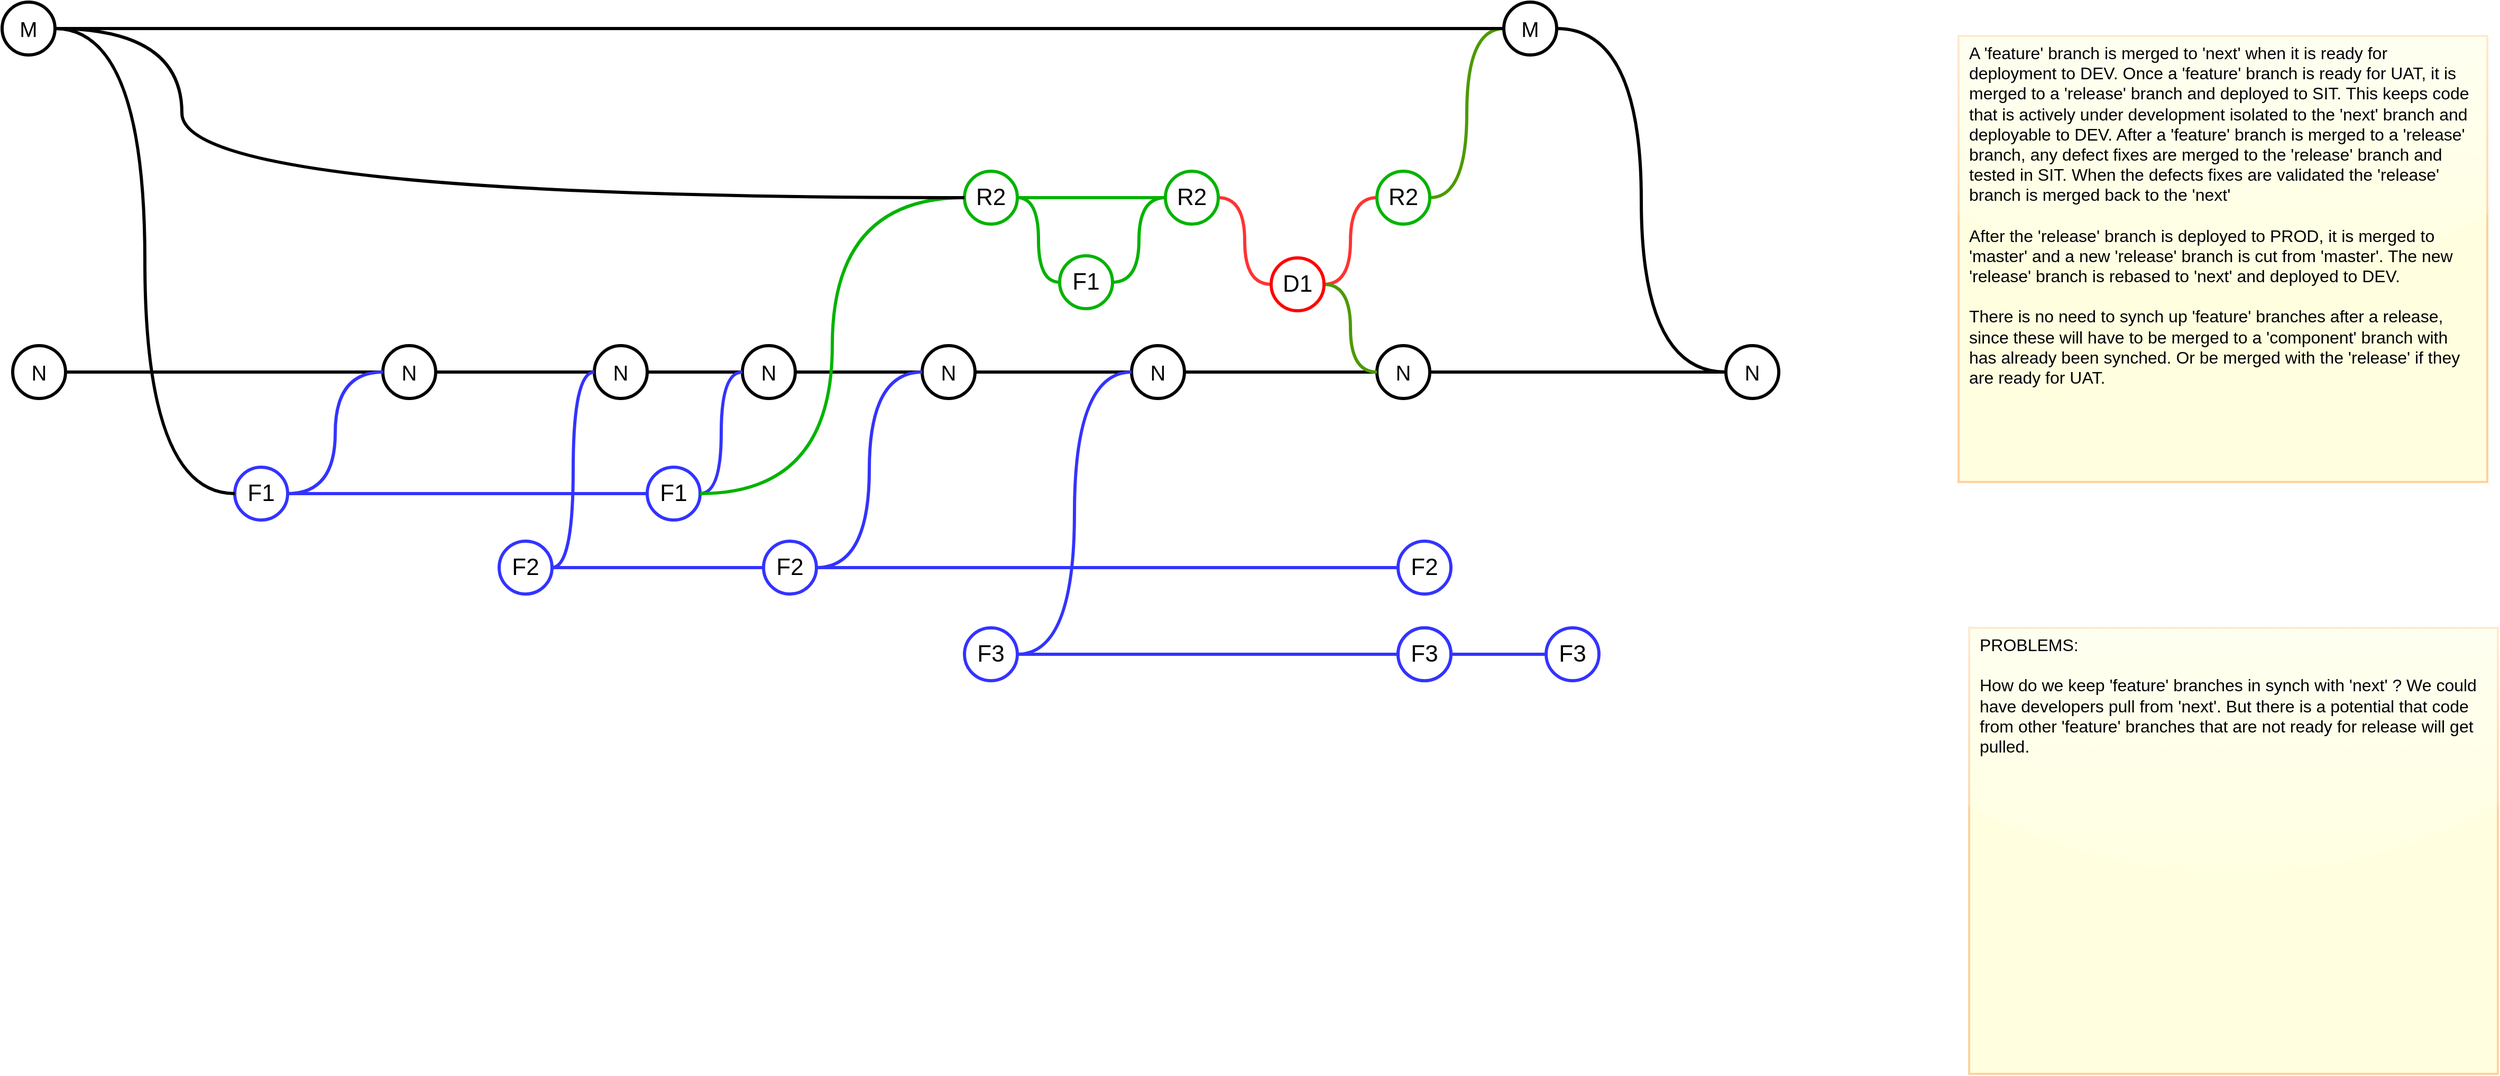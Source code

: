 <mxfile version="16.4.3" type="github">
  <diagram name="release" id="SDYwkOnSaY7hF5fSzO1D">
    <mxGraphModel dx="1497" dy="559" grid="1" gridSize="10" guides="1" tooltips="1" connect="1" arrows="1" fold="1" page="1" pageScale="1" pageWidth="413" pageHeight="291" math="0" shadow="0">
      <root>
        <mxCell id="_iJ6i44_C3ucZC2toOJO-0" />
        <mxCell id="_iJ6i44_C3ucZC2toOJO-1" parent="_iJ6i44_C3ucZC2toOJO-0" />
        <mxCell id="_iJ6i44_C3ucZC2toOJO-3" value="N" style="ellipse;whiteSpace=wrap;html=1;aspect=fixed;fontSize=20;strokeWidth=3;" parent="_iJ6i44_C3ucZC2toOJO-1" vertex="1">
          <mxGeometry x="60" y="843" width="50" height="50" as="geometry" />
        </mxCell>
        <mxCell id="_iJ6i44_C3ucZC2toOJO-5" style="edgeStyle=orthogonalEdgeStyle;curved=1;rounded=0;orthogonalLoop=1;jettySize=auto;html=1;entryX=0;entryY=0.5;entryDx=0;entryDy=0;fontSize=20;endArrow=none;endFill=0;strokeColor=#000000;strokeWidth=3;" parent="_iJ6i44_C3ucZC2toOJO-1" source="_iJ6i44_C3ucZC2toOJO-6" target="_iJ6i44_C3ucZC2toOJO-17" edge="1">
          <mxGeometry relative="1" as="geometry" />
        </mxCell>
        <mxCell id="_iJ6i44_C3ucZC2toOJO-6" value="N" style="ellipse;whiteSpace=wrap;html=1;aspect=fixed;fontSize=20;strokeWidth=3;" parent="_iJ6i44_C3ucZC2toOJO-1" vertex="1">
          <mxGeometry x="410" y="843" width="50" height="50" as="geometry" />
        </mxCell>
        <mxCell id="_iJ6i44_C3ucZC2toOJO-7" style="edgeStyle=orthogonalEdgeStyle;curved=1;rounded=0;orthogonalLoop=1;jettySize=auto;html=1;exitX=1;exitY=0.5;exitDx=0;exitDy=0;entryX=0;entryY=0.5;entryDx=0;entryDy=0;fontSize=38;endArrow=none;endFill=0;strokeWidth=3;" parent="_iJ6i44_C3ucZC2toOJO-1" source="_iJ6i44_C3ucZC2toOJO-3" target="_iJ6i44_C3ucZC2toOJO-6" edge="1">
          <mxGeometry x="140" y="518" as="geometry" />
        </mxCell>
        <mxCell id="_iJ6i44_C3ucZC2toOJO-8" style="edgeStyle=orthogonalEdgeStyle;curved=1;rounded=0;orthogonalLoop=1;jettySize=auto;html=1;entryX=0;entryY=0.5;entryDx=0;entryDy=0;fontSize=24;endArrow=none;endFill=0;strokeWidth=3;strokeColor=#3333FF;" parent="_iJ6i44_C3ucZC2toOJO-1" source="_iJ6i44_C3ucZC2toOJO-12" target="_iJ6i44_C3ucZC2toOJO-6" edge="1">
          <mxGeometry x="140" y="518" as="geometry" />
        </mxCell>
        <mxCell id="_iJ6i44_C3ucZC2toOJO-9" style="edgeStyle=orthogonalEdgeStyle;curved=1;rounded=0;orthogonalLoop=1;jettySize=auto;html=1;entryX=0;entryY=0.5;entryDx=0;entryDy=0;fontSize=20;endArrow=none;endFill=0;strokeColor=#3333FF;strokeWidth=3;" parent="_iJ6i44_C3ucZC2toOJO-1" source="_iJ6i44_C3ucZC2toOJO-12" target="_iJ6i44_C3ucZC2toOJO-19" edge="1">
          <mxGeometry relative="1" as="geometry" />
        </mxCell>
        <mxCell id="_iJ6i44_C3ucZC2toOJO-12" value="F1" style="ellipse;whiteSpace=wrap;html=1;aspect=fixed;fontSize=22;strokeWidth=3;strokeColor=#3333FF;" parent="_iJ6i44_C3ucZC2toOJO-1" vertex="1">
          <mxGeometry x="270" y="958" width="50" height="50" as="geometry" />
        </mxCell>
        <mxCell id="_iJ6i44_C3ucZC2toOJO-14" style="edgeStyle=orthogonalEdgeStyle;curved=1;rounded=0;orthogonalLoop=1;jettySize=auto;html=1;entryX=0;entryY=0.5;entryDx=0;entryDy=0;fontSize=20;endArrow=none;endFill=0;strokeColor=#3333FF;strokeWidth=3;" parent="_iJ6i44_C3ucZC2toOJO-1" source="_iJ6i44_C3ucZC2toOJO-16" target="_iJ6i44_C3ucZC2toOJO-42" edge="1">
          <mxGeometry relative="1" as="geometry" />
        </mxCell>
        <mxCell id="_iJ6i44_C3ucZC2toOJO-16" value="F2" style="ellipse;whiteSpace=wrap;html=1;aspect=fixed;fontSize=22;strokeWidth=3;strokeColor=#3333FF;" parent="_iJ6i44_C3ucZC2toOJO-1" vertex="1">
          <mxGeometry x="520" y="1028" width="50" height="50" as="geometry" />
        </mxCell>
        <mxCell id="_iJ6i44_C3ucZC2toOJO-17" value="N" style="ellipse;whiteSpace=wrap;html=1;aspect=fixed;fontSize=20;strokeWidth=3;" parent="_iJ6i44_C3ucZC2toOJO-1" vertex="1">
          <mxGeometry x="610" y="843" width="50" height="50" as="geometry" />
        </mxCell>
        <mxCell id="_iJ6i44_C3ucZC2toOJO-18" style="edgeStyle=orthogonalEdgeStyle;curved=1;rounded=0;orthogonalLoop=1;jettySize=auto;html=1;fontSize=20;endArrow=none;endFill=0;strokeWidth=3;entryX=0;entryY=0.5;entryDx=0;entryDy=0;strokeColor=#3333FF;" parent="_iJ6i44_C3ucZC2toOJO-1" source="_iJ6i44_C3ucZC2toOJO-16" target="_iJ6i44_C3ucZC2toOJO-17" edge="1">
          <mxGeometry x="140" y="518" as="geometry" />
        </mxCell>
        <mxCell id="_iJ6i44_C3ucZC2toOJO-19" value="F1" style="ellipse;whiteSpace=wrap;html=1;aspect=fixed;fontSize=22;strokeWidth=3;strokeColor=#3333FF;" parent="_iJ6i44_C3ucZC2toOJO-1" vertex="1">
          <mxGeometry x="660" y="958" width="50" height="50" as="geometry" />
        </mxCell>
        <mxCell id="_iJ6i44_C3ucZC2toOJO-20" style="edgeStyle=orthogonalEdgeStyle;curved=1;rounded=0;orthogonalLoop=1;jettySize=auto;html=1;entryX=0;entryY=0.5;entryDx=0;entryDy=0;fontSize=20;endArrow=none;endFill=0;strokeColor=#000000;strokeWidth=3;" parent="_iJ6i44_C3ucZC2toOJO-1" source="_iJ6i44_C3ucZC2toOJO-22" target="_iJ6i44_C3ucZC2toOJO-39" edge="1">
          <mxGeometry relative="1" as="geometry" />
        </mxCell>
        <mxCell id="_iJ6i44_C3ucZC2toOJO-22" value="N" style="ellipse;whiteSpace=wrap;html=1;aspect=fixed;fontSize=20;strokeWidth=3;" parent="_iJ6i44_C3ucZC2toOJO-1" vertex="1">
          <mxGeometry x="750" y="843" width="50" height="50" as="geometry" />
        </mxCell>
        <mxCell id="_iJ6i44_C3ucZC2toOJO-23" style="edgeStyle=orthogonalEdgeStyle;curved=1;rounded=0;orthogonalLoop=1;jettySize=auto;html=1;entryX=0;entryY=0.5;entryDx=0;entryDy=0;fontSize=20;endArrow=none;endFill=0;strokeWidth=3;" parent="_iJ6i44_C3ucZC2toOJO-1" source="_iJ6i44_C3ucZC2toOJO-17" target="_iJ6i44_C3ucZC2toOJO-22" edge="1">
          <mxGeometry x="140" y="518" as="geometry" />
        </mxCell>
        <mxCell id="_iJ6i44_C3ucZC2toOJO-24" style="edgeStyle=orthogonalEdgeStyle;curved=1;rounded=0;orthogonalLoop=1;jettySize=auto;html=1;entryX=0;entryY=0.5;entryDx=0;entryDy=0;fontSize=20;endArrow=none;endFill=0;strokeWidth=3;strokeColor=#3333FF;" parent="_iJ6i44_C3ucZC2toOJO-1" source="_iJ6i44_C3ucZC2toOJO-19" target="_iJ6i44_C3ucZC2toOJO-22" edge="1">
          <mxGeometry x="140" y="518" as="geometry" />
        </mxCell>
        <mxCell id="_iJ6i44_C3ucZC2toOJO-25" value="R2" style="ellipse;whiteSpace=wrap;html=1;aspect=fixed;fontSize=22;strokeWidth=3;strokeColor=#00B300;" parent="_iJ6i44_C3ucZC2toOJO-1" vertex="1">
          <mxGeometry x="960" y="678" width="50" height="50" as="geometry" />
        </mxCell>
        <mxCell id="_iJ6i44_C3ucZC2toOJO-27" style="edgeStyle=orthogonalEdgeStyle;curved=1;rounded=0;orthogonalLoop=1;jettySize=auto;html=1;entryX=0;entryY=0.5;entryDx=0;entryDy=0;fontSize=22;endArrow=none;endFill=0;strokeWidth=3;strokeColor=#00B300;" parent="_iJ6i44_C3ucZC2toOJO-1" source="_iJ6i44_C3ucZC2toOJO-19" target="_iJ6i44_C3ucZC2toOJO-25" edge="1">
          <mxGeometry x="140" y="518" as="geometry" />
        </mxCell>
        <mxCell id="_iJ6i44_C3ucZC2toOJO-28" value="F1" style="ellipse;whiteSpace=wrap;html=1;aspect=fixed;fontSize=22;strokeWidth=3;strokeColor=#00B300;" parent="_iJ6i44_C3ucZC2toOJO-1" vertex="1">
          <mxGeometry x="1050" y="758" width="50" height="50" as="geometry" />
        </mxCell>
        <mxCell id="_iJ6i44_C3ucZC2toOJO-29" style="edgeStyle=orthogonalEdgeStyle;curved=1;rounded=0;orthogonalLoop=1;jettySize=auto;html=1;entryX=0;entryY=0.5;entryDx=0;entryDy=0;fontSize=20;endArrow=none;endFill=0;strokeColor=#00B300;strokeWidth=3;" parent="_iJ6i44_C3ucZC2toOJO-1" source="_iJ6i44_C3ucZC2toOJO-25" target="_iJ6i44_C3ucZC2toOJO-28" edge="1">
          <mxGeometry x="140" y="518" as="geometry" />
        </mxCell>
        <mxCell id="f3lHC2IzpjxRuybxEILP-2" style="edgeStyle=orthogonalEdgeStyle;rounded=0;orthogonalLoop=1;jettySize=auto;html=1;entryX=0;entryY=0.5;entryDx=0;entryDy=0;endArrow=none;endFill=0;curved=1;strokeWidth=3;strokeColor=#FF3333;" edge="1" parent="_iJ6i44_C3ucZC2toOJO-1" source="_iJ6i44_C3ucZC2toOJO-31" target="f3lHC2IzpjxRuybxEILP-1">
          <mxGeometry relative="1" as="geometry" />
        </mxCell>
        <mxCell id="_iJ6i44_C3ucZC2toOJO-31" value="R2" style="ellipse;whiteSpace=wrap;html=1;aspect=fixed;fontSize=22;strokeWidth=3;strokeColor=#00B300;" parent="_iJ6i44_C3ucZC2toOJO-1" vertex="1">
          <mxGeometry x="1150" y="678" width="50" height="50" as="geometry" />
        </mxCell>
        <mxCell id="_iJ6i44_C3ucZC2toOJO-32" style="edgeStyle=orthogonalEdgeStyle;curved=1;rounded=0;orthogonalLoop=1;jettySize=auto;html=1;entryX=0;entryY=0.5;entryDx=0;entryDy=0;fontSize=20;endArrow=none;endFill=0;strokeColor=#00B300;strokeWidth=3;" parent="_iJ6i44_C3ucZC2toOJO-1" source="_iJ6i44_C3ucZC2toOJO-25" target="_iJ6i44_C3ucZC2toOJO-31" edge="1">
          <mxGeometry x="140" y="518" as="geometry" />
        </mxCell>
        <mxCell id="_iJ6i44_C3ucZC2toOJO-33" style="edgeStyle=orthogonalEdgeStyle;curved=1;rounded=0;orthogonalLoop=1;jettySize=auto;html=1;fontSize=20;endArrow=none;endFill=0;strokeColor=#00B300;strokeWidth=3;entryX=0;entryY=0.5;entryDx=0;entryDy=0;" parent="_iJ6i44_C3ucZC2toOJO-1" source="_iJ6i44_C3ucZC2toOJO-28" target="_iJ6i44_C3ucZC2toOJO-31" edge="1">
          <mxGeometry x="140" y="518" as="geometry">
            <mxPoint x="1120" y="698" as="targetPoint" />
          </mxGeometry>
        </mxCell>
        <mxCell id="e6lGBRluWbpVPNSCwL4w-2" style="edgeStyle=orthogonalEdgeStyle;curved=1;rounded=0;orthogonalLoop=1;jettySize=auto;html=1;entryX=0;entryY=0.5;entryDx=0;entryDy=0;endArrow=none;endFill=0;strokeWidth=3;" parent="_iJ6i44_C3ucZC2toOJO-1" source="_iJ6i44_C3ucZC2toOJO-34" target="f3lHC2IzpjxRuybxEILP-5" edge="1">
          <mxGeometry relative="1" as="geometry" />
        </mxCell>
        <mxCell id="_iJ6i44_C3ucZC2toOJO-34" value="M" style="ellipse;whiteSpace=wrap;html=1;aspect=fixed;fontSize=20;strokeWidth=3;" parent="_iJ6i44_C3ucZC2toOJO-1" vertex="1">
          <mxGeometry x="1470" y="518" width="50" height="50" as="geometry" />
        </mxCell>
        <mxCell id="_iJ6i44_C3ucZC2toOJO-35" style="edgeStyle=orthogonalEdgeStyle;curved=1;rounded=0;orthogonalLoop=1;jettySize=auto;html=1;entryX=0;entryY=0.5;entryDx=0;entryDy=0;fontSize=20;endArrow=none;endFill=0;strokeColor=#4D9900;strokeWidth=3;exitX=1;exitY=0.5;exitDx=0;exitDy=0;" parent="_iJ6i44_C3ucZC2toOJO-1" source="f3lHC2IzpjxRuybxEILP-3" target="_iJ6i44_C3ucZC2toOJO-34" edge="1">
          <mxGeometry x="140" y="518" as="geometry" />
        </mxCell>
        <mxCell id="_iJ6i44_C3ucZC2toOJO-36" style="edgeStyle=orthogonalEdgeStyle;curved=1;rounded=0;orthogonalLoop=1;jettySize=auto;html=1;entryX=0;entryY=0.5;entryDx=0;entryDy=0;fontSize=20;endArrow=none;endFill=0;strokeColor=#000000;strokeWidth=3;" parent="_iJ6i44_C3ucZC2toOJO-1" source="_iJ6i44_C3ucZC2toOJO-37" target="_iJ6i44_C3ucZC2toOJO-34" edge="1">
          <mxGeometry relative="1" as="geometry" />
        </mxCell>
        <mxCell id="-XLFNbenea3RnE9qj9W5-0" style="edgeStyle=orthogonalEdgeStyle;orthogonalLoop=1;jettySize=auto;html=1;entryX=0;entryY=0.5;entryDx=0;entryDy=0;curved=1;strokeWidth=3;endArrow=none;endFill=0;" parent="_iJ6i44_C3ucZC2toOJO-1" source="_iJ6i44_C3ucZC2toOJO-37" target="_iJ6i44_C3ucZC2toOJO-12" edge="1">
          <mxGeometry relative="1" as="geometry">
            <mxPoint x="140" y="703" as="targetPoint" />
          </mxGeometry>
        </mxCell>
        <mxCell id="e6lGBRluWbpVPNSCwL4w-0" style="edgeStyle=orthogonalEdgeStyle;rounded=0;orthogonalLoop=1;jettySize=auto;html=1;entryX=0;entryY=0.5;entryDx=0;entryDy=0;curved=1;strokeWidth=3;endArrow=none;endFill=0;" parent="_iJ6i44_C3ucZC2toOJO-1" source="_iJ6i44_C3ucZC2toOJO-37" target="_iJ6i44_C3ucZC2toOJO-25" edge="1">
          <mxGeometry relative="1" as="geometry">
            <Array as="points">
              <mxPoint x="220" y="543" />
              <mxPoint x="220" y="703" />
            </Array>
          </mxGeometry>
        </mxCell>
        <mxCell id="_iJ6i44_C3ucZC2toOJO-37" value="M" style="ellipse;whiteSpace=wrap;html=1;aspect=fixed;fontSize=20;strokeWidth=3;" parent="_iJ6i44_C3ucZC2toOJO-1" vertex="1">
          <mxGeometry x="50" y="518" width="50" height="50" as="geometry" />
        </mxCell>
        <mxCell id="_iJ6i44_C3ucZC2toOJO-38" style="edgeStyle=orthogonalEdgeStyle;curved=1;rounded=0;orthogonalLoop=1;jettySize=auto;html=1;fontSize=20;endArrow=none;endFill=0;strokeColor=#000000;strokeWidth=3;" parent="_iJ6i44_C3ucZC2toOJO-1" source="_iJ6i44_C3ucZC2toOJO-39" target="_iJ6i44_C3ucZC2toOJO-47" edge="1">
          <mxGeometry relative="1" as="geometry" />
        </mxCell>
        <mxCell id="_iJ6i44_C3ucZC2toOJO-39" value="N" style="ellipse;whiteSpace=wrap;html=1;aspect=fixed;fontSize=20;strokeWidth=3;" parent="_iJ6i44_C3ucZC2toOJO-1" vertex="1">
          <mxGeometry x="920" y="843" width="50" height="50" as="geometry" />
        </mxCell>
        <mxCell id="_iJ6i44_C3ucZC2toOJO-40" style="edgeStyle=orthogonalEdgeStyle;curved=1;rounded=0;orthogonalLoop=1;jettySize=auto;html=1;entryX=0;entryY=0.5;entryDx=0;entryDy=0;fontSize=20;endArrow=none;endFill=0;strokeColor=#3333FF;strokeWidth=3;" parent="_iJ6i44_C3ucZC2toOJO-1" source="_iJ6i44_C3ucZC2toOJO-42" target="_iJ6i44_C3ucZC2toOJO-39" edge="1">
          <mxGeometry relative="1" as="geometry" />
        </mxCell>
        <mxCell id="_iJ6i44_C3ucZC2toOJO-41" style="edgeStyle=orthogonalEdgeStyle;curved=1;rounded=0;orthogonalLoop=1;jettySize=auto;html=1;fontFamily=Helvetica;fontSize=17;fontColor=#FFFFFF;endArrow=none;endFill=0;strokeColor=#3333FF;strokeWidth=3;" parent="_iJ6i44_C3ucZC2toOJO-1" source="_iJ6i44_C3ucZC2toOJO-42" target="_iJ6i44_C3ucZC2toOJO-52" edge="1">
          <mxGeometry relative="1" as="geometry" />
        </mxCell>
        <mxCell id="_iJ6i44_C3ucZC2toOJO-42" value="F2" style="ellipse;whiteSpace=wrap;html=1;aspect=fixed;fontSize=22;strokeWidth=3;strokeColor=#3333FF;" parent="_iJ6i44_C3ucZC2toOJO-1" vertex="1">
          <mxGeometry x="770" y="1028" width="50" height="50" as="geometry" />
        </mxCell>
        <mxCell id="f3lHC2IzpjxRuybxEILP-8" style="edgeStyle=orthogonalEdgeStyle;curved=1;rounded=0;orthogonalLoop=1;jettySize=auto;html=1;entryX=0;entryY=0.5;entryDx=0;entryDy=0;endArrow=none;endFill=0;strokeColor=#000000;strokeWidth=3;" edge="1" parent="_iJ6i44_C3ucZC2toOJO-1" source="_iJ6i44_C3ucZC2toOJO-45" target="f3lHC2IzpjxRuybxEILP-5">
          <mxGeometry relative="1" as="geometry" />
        </mxCell>
        <mxCell id="_iJ6i44_C3ucZC2toOJO-45" value="N" style="ellipse;whiteSpace=wrap;html=1;aspect=fixed;fontSize=20;strokeWidth=3;" parent="_iJ6i44_C3ucZC2toOJO-1" vertex="1">
          <mxGeometry x="1350" y="843" width="50" height="50" as="geometry" />
        </mxCell>
        <mxCell id="_iJ6i44_C3ucZC2toOJO-46" style="edgeStyle=orthogonalEdgeStyle;curved=1;rounded=0;orthogonalLoop=1;jettySize=auto;html=1;fontSize=20;endArrow=none;endFill=0;strokeColor=#000000;strokeWidth=3;entryX=0;entryY=0.5;entryDx=0;entryDy=0;" parent="_iJ6i44_C3ucZC2toOJO-1" source="_iJ6i44_C3ucZC2toOJO-47" target="_iJ6i44_C3ucZC2toOJO-45" edge="1">
          <mxGeometry relative="1" as="geometry">
            <mxPoint x="1460" y="910" as="targetPoint" />
          </mxGeometry>
        </mxCell>
        <mxCell id="_iJ6i44_C3ucZC2toOJO-47" value="N" style="ellipse;whiteSpace=wrap;html=1;aspect=fixed;fontSize=20;strokeWidth=3;" parent="_iJ6i44_C3ucZC2toOJO-1" vertex="1">
          <mxGeometry x="1118" y="843" width="50" height="50" as="geometry" />
        </mxCell>
        <mxCell id="_iJ6i44_C3ucZC2toOJO-48" style="edgeStyle=orthogonalEdgeStyle;curved=1;rounded=0;orthogonalLoop=1;jettySize=auto;html=1;entryX=0;entryY=0.5;entryDx=0;entryDy=0;fontSize=20;endArrow=none;endFill=0;strokeColor=#3333FF;strokeWidth=3;" parent="_iJ6i44_C3ucZC2toOJO-1" source="_iJ6i44_C3ucZC2toOJO-51" target="_iJ6i44_C3ucZC2toOJO-47" edge="1">
          <mxGeometry relative="1" as="geometry" />
        </mxCell>
        <mxCell id="_iJ6i44_C3ucZC2toOJO-49" style="edgeStyle=orthogonalEdgeStyle;curved=1;rounded=0;orthogonalLoop=1;jettySize=auto;html=1;entryX=0;entryY=0.5;entryDx=0;entryDy=0;fontFamily=Helvetica;fontSize=17;fontColor=#FFFFFF;endArrow=none;endFill=0;strokeColor=#3333FF;strokeWidth=3;" parent="_iJ6i44_C3ucZC2toOJO-1" source="_iJ6i44_C3ucZC2toOJO-51" target="_iJ6i44_C3ucZC2toOJO-60" edge="1">
          <mxGeometry relative="1" as="geometry" />
        </mxCell>
        <mxCell id="_iJ6i44_C3ucZC2toOJO-51" value="F3" style="ellipse;whiteSpace=wrap;html=1;aspect=fixed;fontSize=22;strokeWidth=3;strokeColor=#3333FF;" parent="_iJ6i44_C3ucZC2toOJO-1" vertex="1">
          <mxGeometry x="960" y="1110" width="50" height="50" as="geometry" />
        </mxCell>
        <mxCell id="_iJ6i44_C3ucZC2toOJO-52" value="F2" style="ellipse;whiteSpace=wrap;html=1;aspect=fixed;fontSize=22;strokeWidth=3;strokeColor=#3333FF;" parent="_iJ6i44_C3ucZC2toOJO-1" vertex="1">
          <mxGeometry x="1370" y="1028" width="50" height="50" as="geometry" />
        </mxCell>
        <mxCell id="_iJ6i44_C3ucZC2toOJO-59" style="edgeStyle=orthogonalEdgeStyle;curved=1;rounded=0;orthogonalLoop=1;jettySize=auto;html=1;entryX=0;entryY=0.5;entryDx=0;entryDy=0;fontFamily=Helvetica;fontSize=17;fontColor=#FFFFFF;endArrow=none;endFill=0;strokeColor=#3333FF;strokeWidth=3;" parent="_iJ6i44_C3ucZC2toOJO-1" source="_iJ6i44_C3ucZC2toOJO-60" target="_iJ6i44_C3ucZC2toOJO-65" edge="1">
          <mxGeometry relative="1" as="geometry" />
        </mxCell>
        <mxCell id="_iJ6i44_C3ucZC2toOJO-60" value="C3" style="ellipse;whiteSpace=wrap;html=1;aspect=fixed;fontSize=22;strokeWidth=3;strokeColor=#3333FF;" parent="_iJ6i44_C3ucZC2toOJO-1" vertex="1">
          <mxGeometry x="1370" y="1110" width="50" height="50" as="geometry" />
        </mxCell>
        <mxCell id="_iJ6i44_C3ucZC2toOJO-65" value="F3" style="ellipse;whiteSpace=wrap;html=1;aspect=fixed;fontSize=22;strokeWidth=3;strokeColor=#3333FF;" parent="_iJ6i44_C3ucZC2toOJO-1" vertex="1">
          <mxGeometry x="1510" y="1110" width="50" height="50" as="geometry" />
        </mxCell>
        <mxCell id="_iJ6i44_C3ucZC2toOJO-66" value="F3" style="ellipse;whiteSpace=wrap;html=1;aspect=fixed;fontSize=22;strokeWidth=3;strokeColor=#3333FF;" parent="_iJ6i44_C3ucZC2toOJO-1" vertex="1">
          <mxGeometry x="1370" y="1110" width="50" height="50" as="geometry" />
        </mxCell>
        <mxCell id="_iJ6i44_C3ucZC2toOJO-67" value="A &#39;feature&#39; branch is merged to &#39;next&#39; when it is ready for deployment to DEV. Once a &#39;feature&#39; branch is ready for UAT, it is merged to a &#39;release&#39; branch and deployed to SIT. This keeps code that is actively under development isolated to the &#39;next&#39; branch and deployable to DEV. After a &#39;feature&#39; branch is merged to a &#39;release&#39; branch, any defect fixes are merged to the &#39;release&#39; branch and tested in SIT. When the defects fixes are validated the &#39;release&#39; branch is merged back to the &#39;next&#39;&lt;br&gt;&lt;br&gt;After the &#39;release&#39; branch is deployed to PROD, it is merged to &#39;master&#39; and a new &#39;release&#39; branch is cut from &#39;master&#39;. The new &#39;release&#39; branch is rebased to &#39;next&#39; and deployed to DEV.&lt;br&gt;&lt;br&gt;There is no need to synch up &#39;feature&#39; branches after a release, since these will have to be merged to a &#39;component&#39; branch with has already been synched. Or be merged with the &#39;release&#39; if they are ready for UAT." style="text;html=1;strokeColor=#FFB366;fillColor=#FFFFCC;align=left;verticalAlign=top;whiteSpace=wrap;rounded=0;fontSize=16;perimeterSpacing=2;strokeWidth=2;opacity=60;shadow=0;glass=1;fontFamily=Helvetica;sketch=0;spacingLeft=8;labelPosition=center;verticalLabelPosition=middle;spacingRight=8;" parent="_iJ6i44_C3ucZC2toOJO-1" vertex="1">
          <mxGeometry x="1900" y="550" width="500" height="422" as="geometry" />
        </mxCell>
        <mxCell id="f3lHC2IzpjxRuybxEILP-0" value="PROBLEMS:&lt;br&gt;&lt;br&gt;How do we keep &#39;feature&#39; branches in synch with &#39;next&#39; ? We could have developers pull from &#39;next&#39;. But there is a potential that code from other &#39;feature&#39; branches that are not ready for release will get pulled.&amp;nbsp;" style="text;html=1;strokeColor=#FFB366;fillColor=#FFFFCC;align=left;verticalAlign=top;whiteSpace=wrap;rounded=0;fontSize=16;perimeterSpacing=2;strokeWidth=2;opacity=60;shadow=0;glass=1;fontFamily=Helvetica;sketch=0;spacingLeft=8;labelPosition=center;verticalLabelPosition=middle;spacingRight=8;" vertex="1" parent="_iJ6i44_C3ucZC2toOJO-1">
          <mxGeometry x="1910" y="1110" width="500" height="422" as="geometry" />
        </mxCell>
        <mxCell id="f3lHC2IzpjxRuybxEILP-4" style="edgeStyle=orthogonalEdgeStyle;curved=1;rounded=0;orthogonalLoop=1;jettySize=auto;html=1;entryX=0;entryY=0.5;entryDx=0;entryDy=0;endArrow=none;endFill=0;strokeColor=#FF3333;strokeWidth=3;" edge="1" parent="_iJ6i44_C3ucZC2toOJO-1" source="f3lHC2IzpjxRuybxEILP-1" target="f3lHC2IzpjxRuybxEILP-3">
          <mxGeometry relative="1" as="geometry" />
        </mxCell>
        <mxCell id="f3lHC2IzpjxRuybxEILP-7" style="edgeStyle=orthogonalEdgeStyle;curved=1;rounded=0;orthogonalLoop=1;jettySize=auto;html=1;entryX=0;entryY=0.5;entryDx=0;entryDy=0;endArrow=none;endFill=0;strokeColor=#4d9900;strokeWidth=3;" edge="1" parent="_iJ6i44_C3ucZC2toOJO-1" source="f3lHC2IzpjxRuybxEILP-1" target="_iJ6i44_C3ucZC2toOJO-45">
          <mxGeometry relative="1" as="geometry" />
        </mxCell>
        <mxCell id="f3lHC2IzpjxRuybxEILP-1" value="D1" style="ellipse;whiteSpace=wrap;html=1;aspect=fixed;fontSize=22;strokeWidth=3;strokeColor=#FF0000;" vertex="1" parent="_iJ6i44_C3ucZC2toOJO-1">
          <mxGeometry x="1250" y="760" width="50" height="50" as="geometry" />
        </mxCell>
        <mxCell id="f3lHC2IzpjxRuybxEILP-3" value="R2" style="ellipse;whiteSpace=wrap;html=1;aspect=fixed;fontSize=22;strokeWidth=3;strokeColor=#00B300;" vertex="1" parent="_iJ6i44_C3ucZC2toOJO-1">
          <mxGeometry x="1350" y="678" width="50" height="50" as="geometry" />
        </mxCell>
        <mxCell id="f3lHC2IzpjxRuybxEILP-5" value="N" style="ellipse;whiteSpace=wrap;html=1;aspect=fixed;fontSize=20;strokeWidth=3;" vertex="1" parent="_iJ6i44_C3ucZC2toOJO-1">
          <mxGeometry x="1680" y="843" width="50" height="50" as="geometry" />
        </mxCell>
      </root>
    </mxGraphModel>
  </diagram>
</mxfile>
